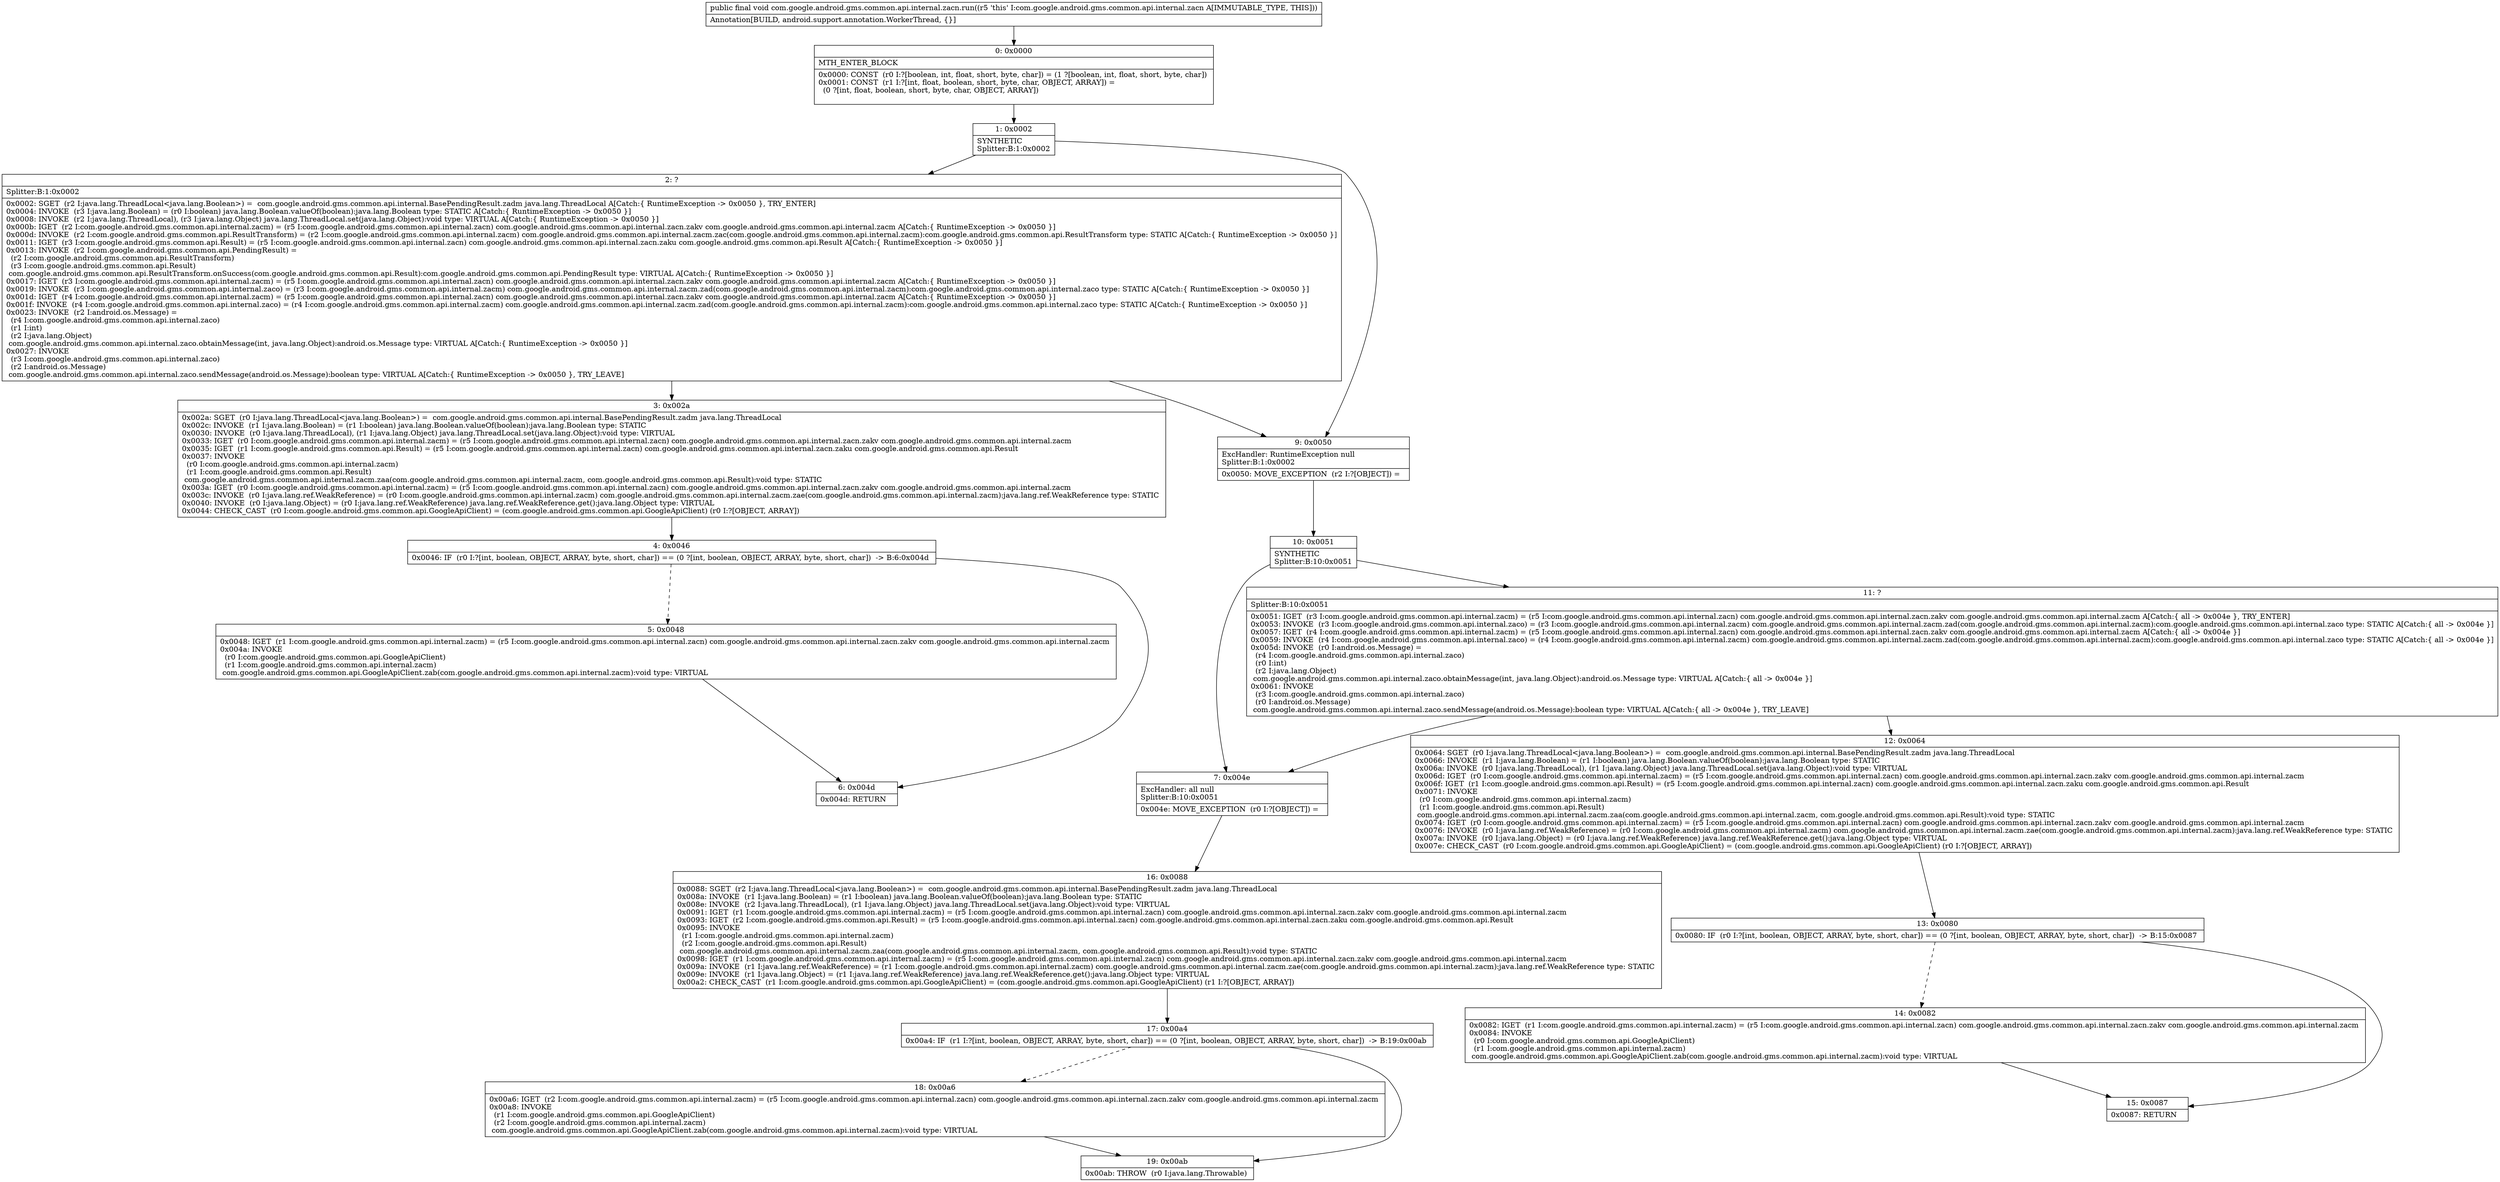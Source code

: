 digraph "CFG forcom.google.android.gms.common.api.internal.zacn.run()V" {
Node_0 [shape=record,label="{0\:\ 0x0000|MTH_ENTER_BLOCK\l|0x0000: CONST  (r0 I:?[boolean, int, float, short, byte, char]) = (1 ?[boolean, int, float, short, byte, char]) \l0x0001: CONST  (r1 I:?[int, float, boolean, short, byte, char, OBJECT, ARRAY]) = \l  (0 ?[int, float, boolean, short, byte, char, OBJECT, ARRAY])\l \l}"];
Node_1 [shape=record,label="{1\:\ 0x0002|SYNTHETIC\lSplitter:B:1:0x0002\l}"];
Node_2 [shape=record,label="{2\:\ ?|Splitter:B:1:0x0002\l|0x0002: SGET  (r2 I:java.lang.ThreadLocal\<java.lang.Boolean\>) =  com.google.android.gms.common.api.internal.BasePendingResult.zadm java.lang.ThreadLocal A[Catch:\{ RuntimeException \-\> 0x0050 \}, TRY_ENTER]\l0x0004: INVOKE  (r3 I:java.lang.Boolean) = (r0 I:boolean) java.lang.Boolean.valueOf(boolean):java.lang.Boolean type: STATIC A[Catch:\{ RuntimeException \-\> 0x0050 \}]\l0x0008: INVOKE  (r2 I:java.lang.ThreadLocal), (r3 I:java.lang.Object) java.lang.ThreadLocal.set(java.lang.Object):void type: VIRTUAL A[Catch:\{ RuntimeException \-\> 0x0050 \}]\l0x000b: IGET  (r2 I:com.google.android.gms.common.api.internal.zacm) = (r5 I:com.google.android.gms.common.api.internal.zacn) com.google.android.gms.common.api.internal.zacn.zakv com.google.android.gms.common.api.internal.zacm A[Catch:\{ RuntimeException \-\> 0x0050 \}]\l0x000d: INVOKE  (r2 I:com.google.android.gms.common.api.ResultTransform) = (r2 I:com.google.android.gms.common.api.internal.zacm) com.google.android.gms.common.api.internal.zacm.zac(com.google.android.gms.common.api.internal.zacm):com.google.android.gms.common.api.ResultTransform type: STATIC A[Catch:\{ RuntimeException \-\> 0x0050 \}]\l0x0011: IGET  (r3 I:com.google.android.gms.common.api.Result) = (r5 I:com.google.android.gms.common.api.internal.zacn) com.google.android.gms.common.api.internal.zacn.zaku com.google.android.gms.common.api.Result A[Catch:\{ RuntimeException \-\> 0x0050 \}]\l0x0013: INVOKE  (r2 I:com.google.android.gms.common.api.PendingResult) = \l  (r2 I:com.google.android.gms.common.api.ResultTransform)\l  (r3 I:com.google.android.gms.common.api.Result)\l com.google.android.gms.common.api.ResultTransform.onSuccess(com.google.android.gms.common.api.Result):com.google.android.gms.common.api.PendingResult type: VIRTUAL A[Catch:\{ RuntimeException \-\> 0x0050 \}]\l0x0017: IGET  (r3 I:com.google.android.gms.common.api.internal.zacm) = (r5 I:com.google.android.gms.common.api.internal.zacn) com.google.android.gms.common.api.internal.zacn.zakv com.google.android.gms.common.api.internal.zacm A[Catch:\{ RuntimeException \-\> 0x0050 \}]\l0x0019: INVOKE  (r3 I:com.google.android.gms.common.api.internal.zaco) = (r3 I:com.google.android.gms.common.api.internal.zacm) com.google.android.gms.common.api.internal.zacm.zad(com.google.android.gms.common.api.internal.zacm):com.google.android.gms.common.api.internal.zaco type: STATIC A[Catch:\{ RuntimeException \-\> 0x0050 \}]\l0x001d: IGET  (r4 I:com.google.android.gms.common.api.internal.zacm) = (r5 I:com.google.android.gms.common.api.internal.zacn) com.google.android.gms.common.api.internal.zacn.zakv com.google.android.gms.common.api.internal.zacm A[Catch:\{ RuntimeException \-\> 0x0050 \}]\l0x001f: INVOKE  (r4 I:com.google.android.gms.common.api.internal.zaco) = (r4 I:com.google.android.gms.common.api.internal.zacm) com.google.android.gms.common.api.internal.zacm.zad(com.google.android.gms.common.api.internal.zacm):com.google.android.gms.common.api.internal.zaco type: STATIC A[Catch:\{ RuntimeException \-\> 0x0050 \}]\l0x0023: INVOKE  (r2 I:android.os.Message) = \l  (r4 I:com.google.android.gms.common.api.internal.zaco)\l  (r1 I:int)\l  (r2 I:java.lang.Object)\l com.google.android.gms.common.api.internal.zaco.obtainMessage(int, java.lang.Object):android.os.Message type: VIRTUAL A[Catch:\{ RuntimeException \-\> 0x0050 \}]\l0x0027: INVOKE  \l  (r3 I:com.google.android.gms.common.api.internal.zaco)\l  (r2 I:android.os.Message)\l com.google.android.gms.common.api.internal.zaco.sendMessage(android.os.Message):boolean type: VIRTUAL A[Catch:\{ RuntimeException \-\> 0x0050 \}, TRY_LEAVE]\l}"];
Node_3 [shape=record,label="{3\:\ 0x002a|0x002a: SGET  (r0 I:java.lang.ThreadLocal\<java.lang.Boolean\>) =  com.google.android.gms.common.api.internal.BasePendingResult.zadm java.lang.ThreadLocal \l0x002c: INVOKE  (r1 I:java.lang.Boolean) = (r1 I:boolean) java.lang.Boolean.valueOf(boolean):java.lang.Boolean type: STATIC \l0x0030: INVOKE  (r0 I:java.lang.ThreadLocal), (r1 I:java.lang.Object) java.lang.ThreadLocal.set(java.lang.Object):void type: VIRTUAL \l0x0033: IGET  (r0 I:com.google.android.gms.common.api.internal.zacm) = (r5 I:com.google.android.gms.common.api.internal.zacn) com.google.android.gms.common.api.internal.zacn.zakv com.google.android.gms.common.api.internal.zacm \l0x0035: IGET  (r1 I:com.google.android.gms.common.api.Result) = (r5 I:com.google.android.gms.common.api.internal.zacn) com.google.android.gms.common.api.internal.zacn.zaku com.google.android.gms.common.api.Result \l0x0037: INVOKE  \l  (r0 I:com.google.android.gms.common.api.internal.zacm)\l  (r1 I:com.google.android.gms.common.api.Result)\l com.google.android.gms.common.api.internal.zacm.zaa(com.google.android.gms.common.api.internal.zacm, com.google.android.gms.common.api.Result):void type: STATIC \l0x003a: IGET  (r0 I:com.google.android.gms.common.api.internal.zacm) = (r5 I:com.google.android.gms.common.api.internal.zacn) com.google.android.gms.common.api.internal.zacn.zakv com.google.android.gms.common.api.internal.zacm \l0x003c: INVOKE  (r0 I:java.lang.ref.WeakReference) = (r0 I:com.google.android.gms.common.api.internal.zacm) com.google.android.gms.common.api.internal.zacm.zae(com.google.android.gms.common.api.internal.zacm):java.lang.ref.WeakReference type: STATIC \l0x0040: INVOKE  (r0 I:java.lang.Object) = (r0 I:java.lang.ref.WeakReference) java.lang.ref.WeakReference.get():java.lang.Object type: VIRTUAL \l0x0044: CHECK_CAST  (r0 I:com.google.android.gms.common.api.GoogleApiClient) = (com.google.android.gms.common.api.GoogleApiClient) (r0 I:?[OBJECT, ARRAY]) \l}"];
Node_4 [shape=record,label="{4\:\ 0x0046|0x0046: IF  (r0 I:?[int, boolean, OBJECT, ARRAY, byte, short, char]) == (0 ?[int, boolean, OBJECT, ARRAY, byte, short, char])  \-\> B:6:0x004d \l}"];
Node_5 [shape=record,label="{5\:\ 0x0048|0x0048: IGET  (r1 I:com.google.android.gms.common.api.internal.zacm) = (r5 I:com.google.android.gms.common.api.internal.zacn) com.google.android.gms.common.api.internal.zacn.zakv com.google.android.gms.common.api.internal.zacm \l0x004a: INVOKE  \l  (r0 I:com.google.android.gms.common.api.GoogleApiClient)\l  (r1 I:com.google.android.gms.common.api.internal.zacm)\l com.google.android.gms.common.api.GoogleApiClient.zab(com.google.android.gms.common.api.internal.zacm):void type: VIRTUAL \l}"];
Node_6 [shape=record,label="{6\:\ 0x004d|0x004d: RETURN   \l}"];
Node_7 [shape=record,label="{7\:\ 0x004e|ExcHandler: all null\lSplitter:B:10:0x0051\l|0x004e: MOVE_EXCEPTION  (r0 I:?[OBJECT]) =  \l}"];
Node_9 [shape=record,label="{9\:\ 0x0050|ExcHandler: RuntimeException null\lSplitter:B:1:0x0002\l|0x0050: MOVE_EXCEPTION  (r2 I:?[OBJECT]) =  \l}"];
Node_10 [shape=record,label="{10\:\ 0x0051|SYNTHETIC\lSplitter:B:10:0x0051\l}"];
Node_11 [shape=record,label="{11\:\ ?|Splitter:B:10:0x0051\l|0x0051: IGET  (r3 I:com.google.android.gms.common.api.internal.zacm) = (r5 I:com.google.android.gms.common.api.internal.zacn) com.google.android.gms.common.api.internal.zacn.zakv com.google.android.gms.common.api.internal.zacm A[Catch:\{ all \-\> 0x004e \}, TRY_ENTER]\l0x0053: INVOKE  (r3 I:com.google.android.gms.common.api.internal.zaco) = (r3 I:com.google.android.gms.common.api.internal.zacm) com.google.android.gms.common.api.internal.zacm.zad(com.google.android.gms.common.api.internal.zacm):com.google.android.gms.common.api.internal.zaco type: STATIC A[Catch:\{ all \-\> 0x004e \}]\l0x0057: IGET  (r4 I:com.google.android.gms.common.api.internal.zacm) = (r5 I:com.google.android.gms.common.api.internal.zacn) com.google.android.gms.common.api.internal.zacn.zakv com.google.android.gms.common.api.internal.zacm A[Catch:\{ all \-\> 0x004e \}]\l0x0059: INVOKE  (r4 I:com.google.android.gms.common.api.internal.zaco) = (r4 I:com.google.android.gms.common.api.internal.zacm) com.google.android.gms.common.api.internal.zacm.zad(com.google.android.gms.common.api.internal.zacm):com.google.android.gms.common.api.internal.zaco type: STATIC A[Catch:\{ all \-\> 0x004e \}]\l0x005d: INVOKE  (r0 I:android.os.Message) = \l  (r4 I:com.google.android.gms.common.api.internal.zaco)\l  (r0 I:int)\l  (r2 I:java.lang.Object)\l com.google.android.gms.common.api.internal.zaco.obtainMessage(int, java.lang.Object):android.os.Message type: VIRTUAL A[Catch:\{ all \-\> 0x004e \}]\l0x0061: INVOKE  \l  (r3 I:com.google.android.gms.common.api.internal.zaco)\l  (r0 I:android.os.Message)\l com.google.android.gms.common.api.internal.zaco.sendMessage(android.os.Message):boolean type: VIRTUAL A[Catch:\{ all \-\> 0x004e \}, TRY_LEAVE]\l}"];
Node_12 [shape=record,label="{12\:\ 0x0064|0x0064: SGET  (r0 I:java.lang.ThreadLocal\<java.lang.Boolean\>) =  com.google.android.gms.common.api.internal.BasePendingResult.zadm java.lang.ThreadLocal \l0x0066: INVOKE  (r1 I:java.lang.Boolean) = (r1 I:boolean) java.lang.Boolean.valueOf(boolean):java.lang.Boolean type: STATIC \l0x006a: INVOKE  (r0 I:java.lang.ThreadLocal), (r1 I:java.lang.Object) java.lang.ThreadLocal.set(java.lang.Object):void type: VIRTUAL \l0x006d: IGET  (r0 I:com.google.android.gms.common.api.internal.zacm) = (r5 I:com.google.android.gms.common.api.internal.zacn) com.google.android.gms.common.api.internal.zacn.zakv com.google.android.gms.common.api.internal.zacm \l0x006f: IGET  (r1 I:com.google.android.gms.common.api.Result) = (r5 I:com.google.android.gms.common.api.internal.zacn) com.google.android.gms.common.api.internal.zacn.zaku com.google.android.gms.common.api.Result \l0x0071: INVOKE  \l  (r0 I:com.google.android.gms.common.api.internal.zacm)\l  (r1 I:com.google.android.gms.common.api.Result)\l com.google.android.gms.common.api.internal.zacm.zaa(com.google.android.gms.common.api.internal.zacm, com.google.android.gms.common.api.Result):void type: STATIC \l0x0074: IGET  (r0 I:com.google.android.gms.common.api.internal.zacm) = (r5 I:com.google.android.gms.common.api.internal.zacn) com.google.android.gms.common.api.internal.zacn.zakv com.google.android.gms.common.api.internal.zacm \l0x0076: INVOKE  (r0 I:java.lang.ref.WeakReference) = (r0 I:com.google.android.gms.common.api.internal.zacm) com.google.android.gms.common.api.internal.zacm.zae(com.google.android.gms.common.api.internal.zacm):java.lang.ref.WeakReference type: STATIC \l0x007a: INVOKE  (r0 I:java.lang.Object) = (r0 I:java.lang.ref.WeakReference) java.lang.ref.WeakReference.get():java.lang.Object type: VIRTUAL \l0x007e: CHECK_CAST  (r0 I:com.google.android.gms.common.api.GoogleApiClient) = (com.google.android.gms.common.api.GoogleApiClient) (r0 I:?[OBJECT, ARRAY]) \l}"];
Node_13 [shape=record,label="{13\:\ 0x0080|0x0080: IF  (r0 I:?[int, boolean, OBJECT, ARRAY, byte, short, char]) == (0 ?[int, boolean, OBJECT, ARRAY, byte, short, char])  \-\> B:15:0x0087 \l}"];
Node_14 [shape=record,label="{14\:\ 0x0082|0x0082: IGET  (r1 I:com.google.android.gms.common.api.internal.zacm) = (r5 I:com.google.android.gms.common.api.internal.zacn) com.google.android.gms.common.api.internal.zacn.zakv com.google.android.gms.common.api.internal.zacm \l0x0084: INVOKE  \l  (r0 I:com.google.android.gms.common.api.GoogleApiClient)\l  (r1 I:com.google.android.gms.common.api.internal.zacm)\l com.google.android.gms.common.api.GoogleApiClient.zab(com.google.android.gms.common.api.internal.zacm):void type: VIRTUAL \l}"];
Node_15 [shape=record,label="{15\:\ 0x0087|0x0087: RETURN   \l}"];
Node_16 [shape=record,label="{16\:\ 0x0088|0x0088: SGET  (r2 I:java.lang.ThreadLocal\<java.lang.Boolean\>) =  com.google.android.gms.common.api.internal.BasePendingResult.zadm java.lang.ThreadLocal \l0x008a: INVOKE  (r1 I:java.lang.Boolean) = (r1 I:boolean) java.lang.Boolean.valueOf(boolean):java.lang.Boolean type: STATIC \l0x008e: INVOKE  (r2 I:java.lang.ThreadLocal), (r1 I:java.lang.Object) java.lang.ThreadLocal.set(java.lang.Object):void type: VIRTUAL \l0x0091: IGET  (r1 I:com.google.android.gms.common.api.internal.zacm) = (r5 I:com.google.android.gms.common.api.internal.zacn) com.google.android.gms.common.api.internal.zacn.zakv com.google.android.gms.common.api.internal.zacm \l0x0093: IGET  (r2 I:com.google.android.gms.common.api.Result) = (r5 I:com.google.android.gms.common.api.internal.zacn) com.google.android.gms.common.api.internal.zacn.zaku com.google.android.gms.common.api.Result \l0x0095: INVOKE  \l  (r1 I:com.google.android.gms.common.api.internal.zacm)\l  (r2 I:com.google.android.gms.common.api.Result)\l com.google.android.gms.common.api.internal.zacm.zaa(com.google.android.gms.common.api.internal.zacm, com.google.android.gms.common.api.Result):void type: STATIC \l0x0098: IGET  (r1 I:com.google.android.gms.common.api.internal.zacm) = (r5 I:com.google.android.gms.common.api.internal.zacn) com.google.android.gms.common.api.internal.zacn.zakv com.google.android.gms.common.api.internal.zacm \l0x009a: INVOKE  (r1 I:java.lang.ref.WeakReference) = (r1 I:com.google.android.gms.common.api.internal.zacm) com.google.android.gms.common.api.internal.zacm.zae(com.google.android.gms.common.api.internal.zacm):java.lang.ref.WeakReference type: STATIC \l0x009e: INVOKE  (r1 I:java.lang.Object) = (r1 I:java.lang.ref.WeakReference) java.lang.ref.WeakReference.get():java.lang.Object type: VIRTUAL \l0x00a2: CHECK_CAST  (r1 I:com.google.android.gms.common.api.GoogleApiClient) = (com.google.android.gms.common.api.GoogleApiClient) (r1 I:?[OBJECT, ARRAY]) \l}"];
Node_17 [shape=record,label="{17\:\ 0x00a4|0x00a4: IF  (r1 I:?[int, boolean, OBJECT, ARRAY, byte, short, char]) == (0 ?[int, boolean, OBJECT, ARRAY, byte, short, char])  \-\> B:19:0x00ab \l}"];
Node_18 [shape=record,label="{18\:\ 0x00a6|0x00a6: IGET  (r2 I:com.google.android.gms.common.api.internal.zacm) = (r5 I:com.google.android.gms.common.api.internal.zacn) com.google.android.gms.common.api.internal.zacn.zakv com.google.android.gms.common.api.internal.zacm \l0x00a8: INVOKE  \l  (r1 I:com.google.android.gms.common.api.GoogleApiClient)\l  (r2 I:com.google.android.gms.common.api.internal.zacm)\l com.google.android.gms.common.api.GoogleApiClient.zab(com.google.android.gms.common.api.internal.zacm):void type: VIRTUAL \l}"];
Node_19 [shape=record,label="{19\:\ 0x00ab|0x00ab: THROW  (r0 I:java.lang.Throwable) \l}"];
MethodNode[shape=record,label="{public final void com.google.android.gms.common.api.internal.zacn.run((r5 'this' I:com.google.android.gms.common.api.internal.zacn A[IMMUTABLE_TYPE, THIS]))  | Annotation[BUILD, android.support.annotation.WorkerThread, \{\}]\l}"];
MethodNode -> Node_0;
Node_0 -> Node_1;
Node_1 -> Node_2;
Node_1 -> Node_9;
Node_2 -> Node_3;
Node_2 -> Node_9;
Node_3 -> Node_4;
Node_4 -> Node_5[style=dashed];
Node_4 -> Node_6;
Node_5 -> Node_6;
Node_7 -> Node_16;
Node_9 -> Node_10;
Node_10 -> Node_11;
Node_10 -> Node_7;
Node_11 -> Node_12;
Node_11 -> Node_7;
Node_12 -> Node_13;
Node_13 -> Node_14[style=dashed];
Node_13 -> Node_15;
Node_14 -> Node_15;
Node_16 -> Node_17;
Node_17 -> Node_18[style=dashed];
Node_17 -> Node_19;
Node_18 -> Node_19;
}


